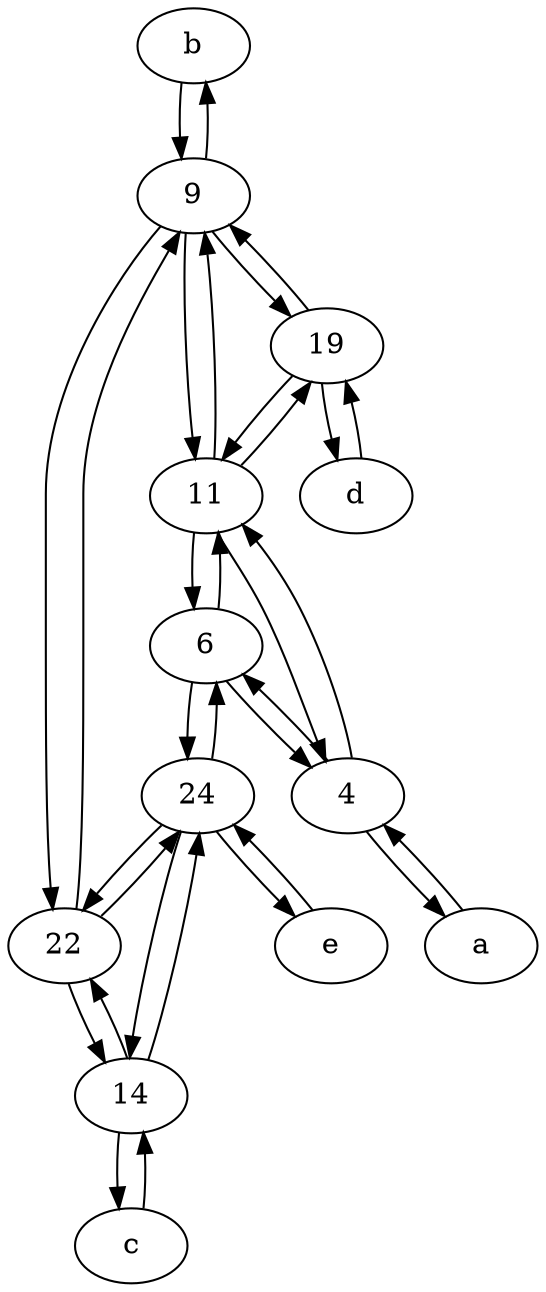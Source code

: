 digraph  {
	b [pos="50,20!"];
	24;
	c [pos="20,10!"];
	22;
	d [pos="20,30!"];
	a [pos="40,10!"];
	6;
	4;
	14;
	11;
	e [pos="30,50!"];
	9;
	19;
	11 -> 6;
	a -> 4;
	9 -> b;
	9 -> 11;
	22 -> 24;
	22 -> 9;
	11 -> 9;
	24 -> e;
	9 -> 22;
	11 -> 4;
	4 -> 11;
	19 -> 11;
	11 -> 19;
	14 -> c;
	6 -> 24;
	6 -> 4;
	14 -> 24;
	4 -> 6;
	b -> 9;
	e -> 24;
	19 -> 9;
	24 -> 22;
	c -> 14;
	14 -> 22;
	d -> 19;
	19 -> d;
	24 -> 14;
	9 -> 19;
	24 -> 6;
	22 -> 14;
	6 -> 11;
	4 -> a;

	}
